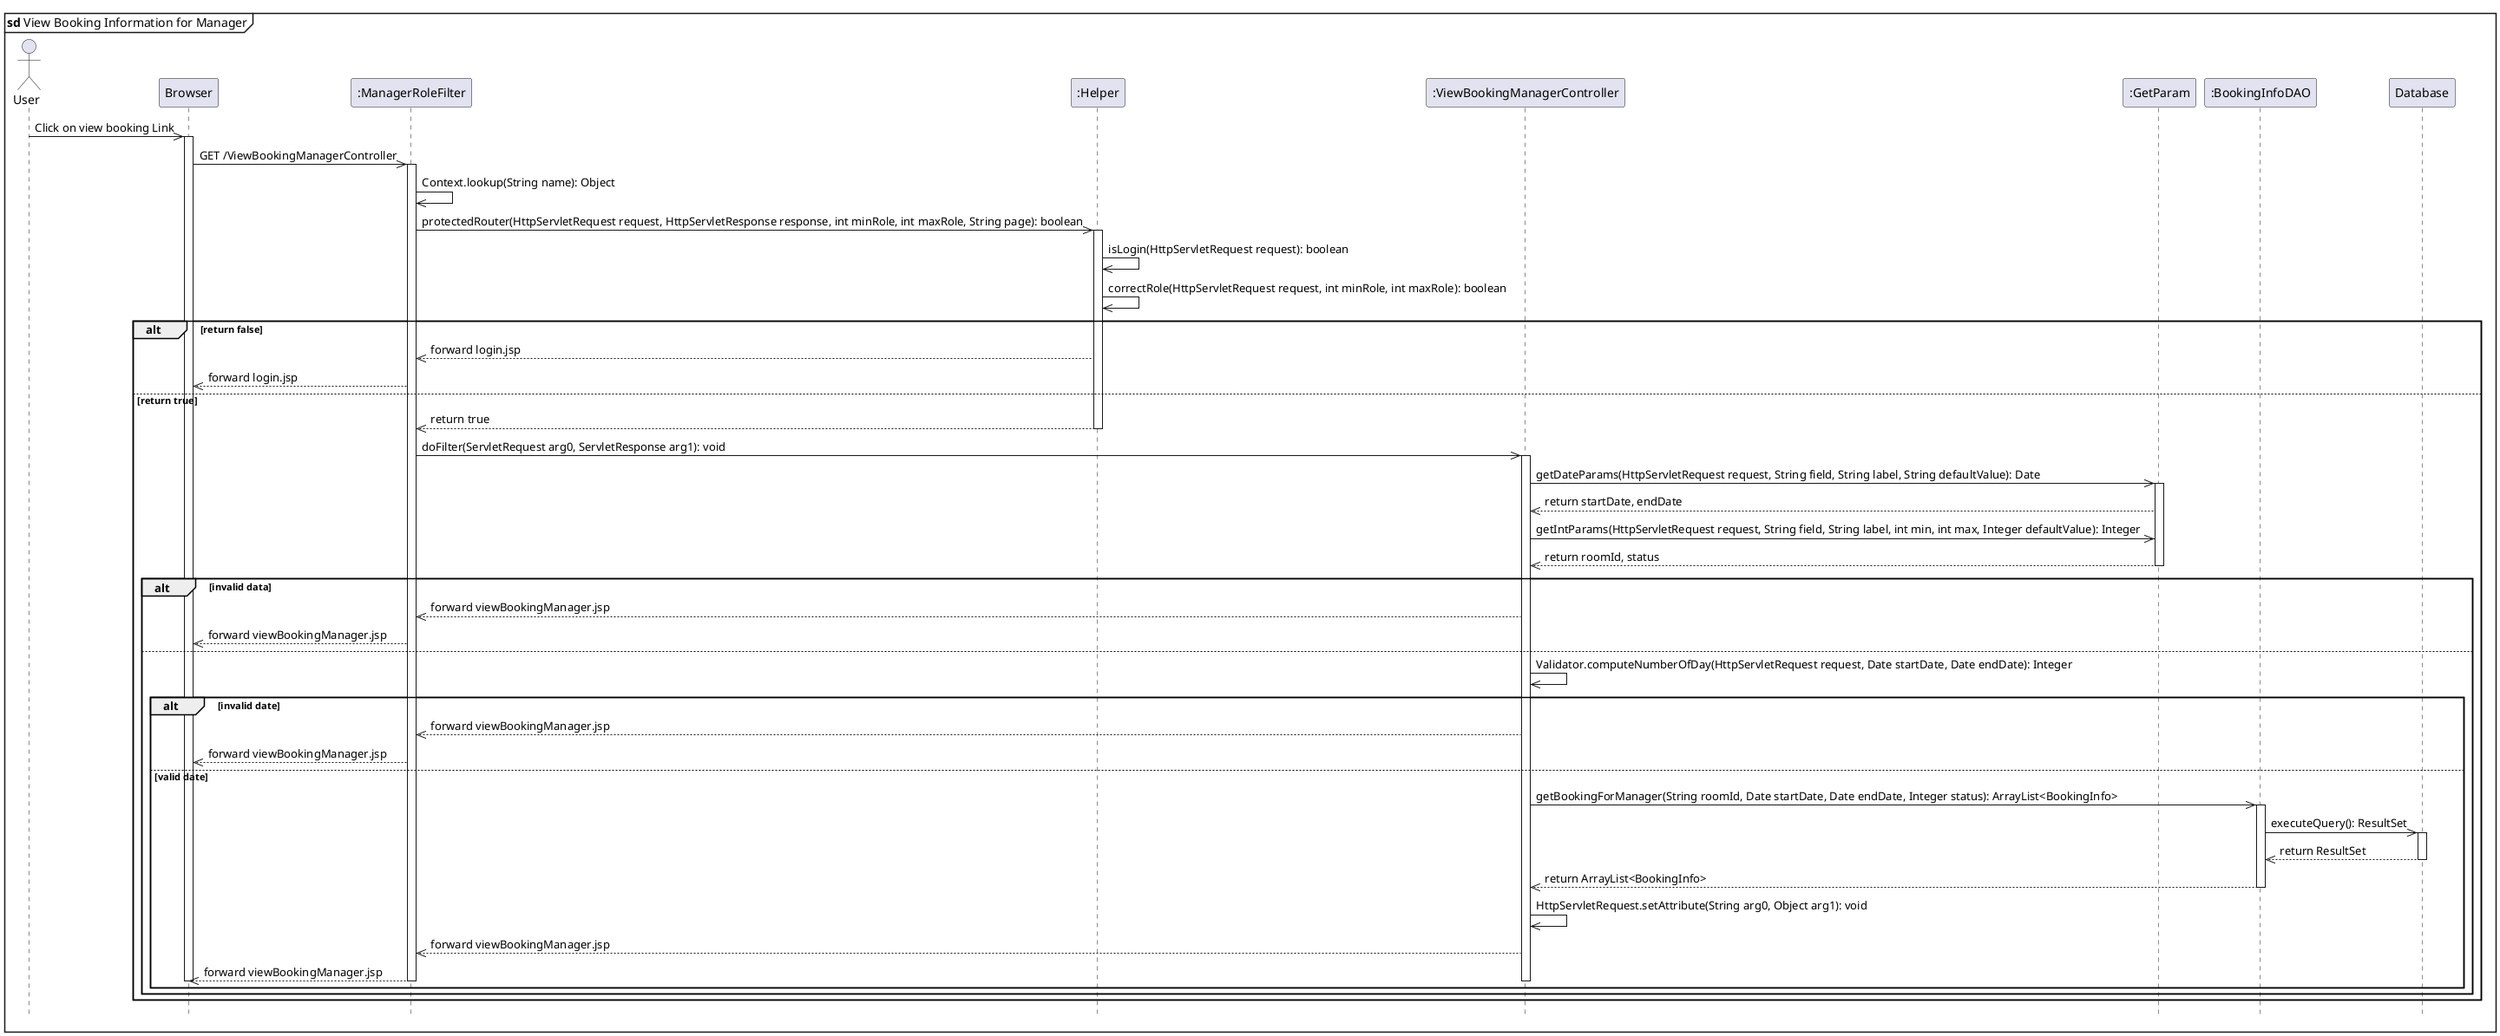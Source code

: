 @startuml viewBookingForManager

hide footbox
mainframe <b>sd</b> View Booking Information for Manager
actor User
participant "Browser" as Browser
participant ":ManagerRoleFilter" as ManagerRoleFilter
participant ":Helper" as Helper
participant ":ViewBookingManagerController" as ViewBookingManagerController
participant ":GetParam" as GetParam
participant ":BookingInfoDAO" as BookingInfoDAO
participant "Database" as DB

User ->> Browser: Click on view booking Link
activate Browser
Browser ->> ManagerRoleFilter: GET /ViewBookingManagerController
activate ManagerRoleFilter
ManagerRoleFilter ->> ManagerRoleFilter: Context.lookup(String name): Object
ManagerRoleFilter ->> Helper: protectedRouter(HttpServletRequest request, HttpServletResponse response, int minRole, int maxRole, String page): boolean
activate Helper
Helper ->> Helper: isLogin(HttpServletRequest request): boolean
Helper ->> Helper: correctRole(HttpServletRequest request, int minRole, int maxRole): boolean
alt return false 
    Helper -->> ManagerRoleFilter: forward login.jsp
    ManagerRoleFilter -->> Browser: forward login.jsp
else return true
    Helper -->> ManagerRoleFilter: return true
    deactivate Helper
    ManagerRoleFilter ->> ViewBookingManagerController: doFilter(ServletRequest arg0, ServletResponse arg1): void

    activate ViewBookingManagerController
    ViewBookingManagerController ->> GetParam: getDateParams(HttpServletRequest request, String field, String label, String defaultValue): Date
    activate GetParam
    GetParam -->> ViewBookingManagerController:return startDate, endDate 
    ViewBookingManagerController ->> GetParam: getIntParams(HttpServletRequest request, String field, String label, int min, int max, Integer defaultValue): Integer
    GetParam -->> ViewBookingManagerController:return roomId, status
    deactivate GetParam
    alt invalid data 
        ViewBookingManagerController -->> ManagerRoleFilter: forward viewBookingManager.jsp
        ManagerRoleFilter -->> Browser: forward viewBookingManager.jsp
    else 
        ViewBookingManagerController ->> ViewBookingManagerController: Validator.computeNumberOfDay(HttpServletRequest request, Date startDate, Date endDate): Integer
        alt invalid date 
            ViewBookingManagerController -->> ManagerRoleFilter: forward viewBookingManager.jsp
            ManagerRoleFilter -->> Browser: forward viewBookingManager.jsp
        else valid date
            ViewBookingManagerController ->>  BookingInfoDAO: getBookingForManager(String roomId, Date startDate, Date endDate, Integer status): ArrayList<BookingInfo>
            activate BookingInfoDAO
            BookingInfoDAO ->> DB: executeQuery(): ResultSet
            activate DB
            DB -->> BookingInfoDAO: return ResultSet
            deactivate DB
            BookingInfoDAO -->> ViewBookingManagerController: return ArrayList<BookingInfo>
            deactivate BookingInfoDAO
            ViewBookingManagerController ->> ViewBookingManagerController: HttpServletRequest.setAttribute(String arg0, Object arg1): void
            ViewBookingManagerController -->> ManagerRoleFilter: forward viewBookingManager.jsp
            ManagerRoleFilter -->> Browser: forward viewBookingManager.jsp
            deactivate ManagerRoleFilter
            deactivate ViewBookingManagerController
            deactivate Browser
        end
    end
end

@enduml